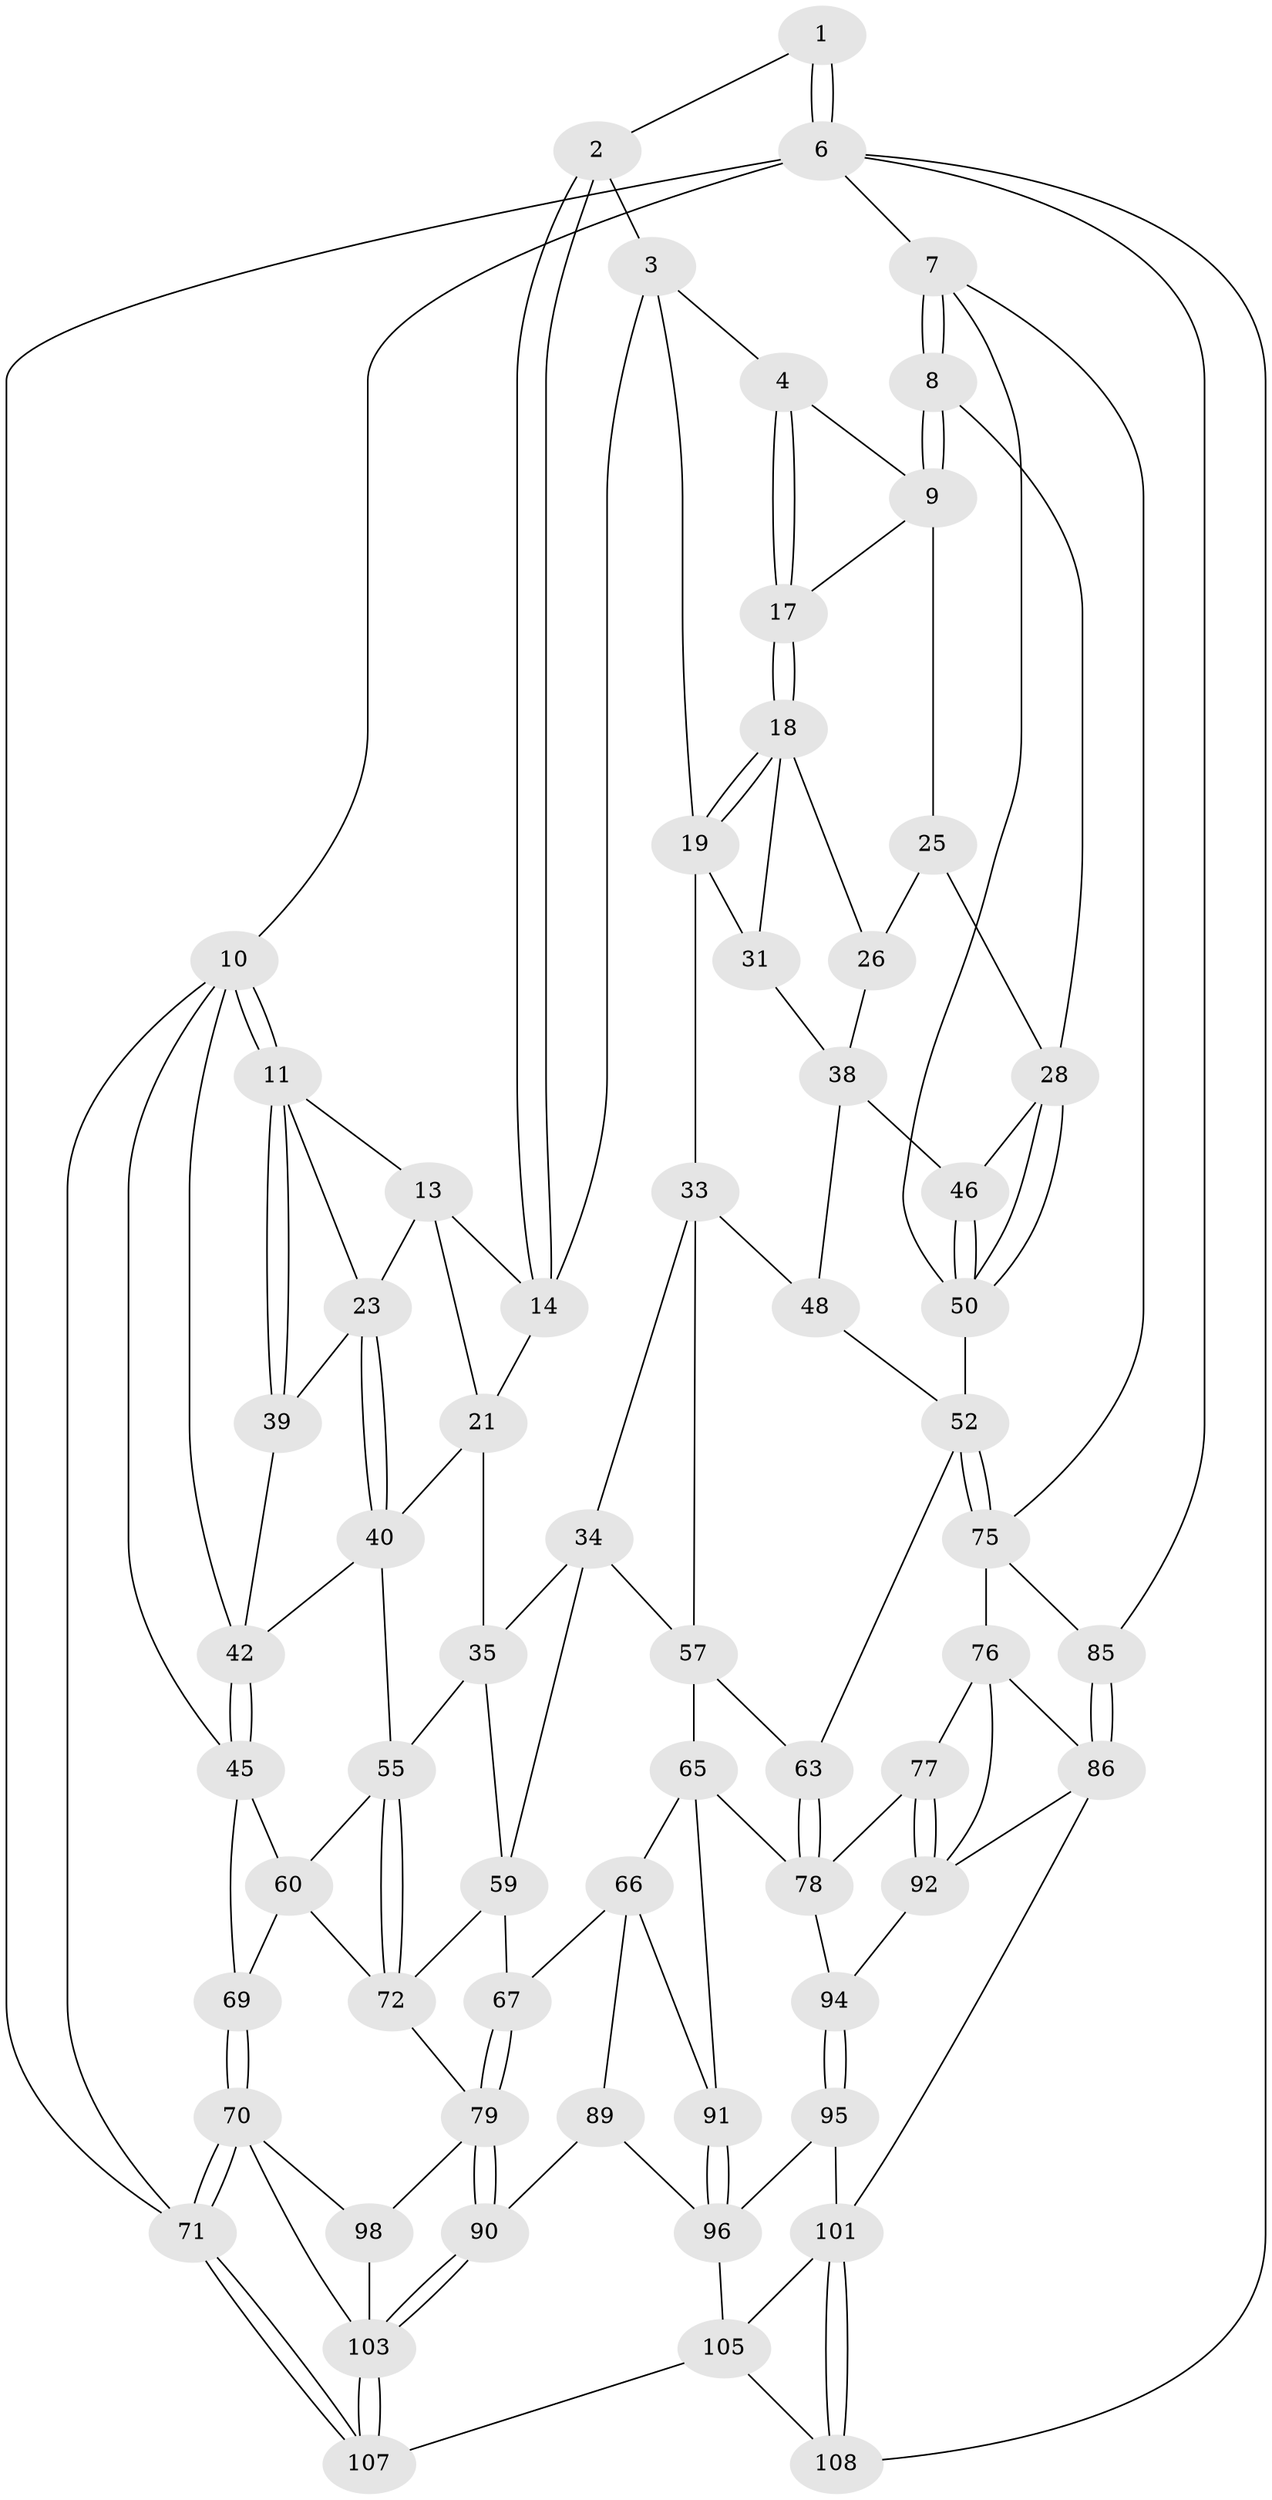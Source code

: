 // Generated by graph-tools (version 1.1) at 2025/24/03/03/25 07:24:33]
// undirected, 65 vertices, 147 edges
graph export_dot {
graph [start="1"]
  node [color=gray90,style=filled];
  1 [pos="+0.7547508487564091+0"];
  2 [pos="+0.4428631071428155+0"];
  3 [pos="+0.5603748817560567+0.026097644710991314",super="+15"];
  4 [pos="+0.6205510297400877+0.07053730598807499",super="+5"];
  6 [pos="+1+0",super="+84"];
  7 [pos="+1+0.16694860141231763",super="+62"];
  8 [pos="+1+0.1836317579628423"];
  9 [pos="+0.7645628137151609+0.03006265260218877",super="+20"];
  10 [pos="+0+0",super="+44"];
  11 [pos="+0+0",super="+12"];
  13 [pos="+0.20491891533203654+0",super="+22"];
  14 [pos="+0.43265264407048115+0",super="+16"];
  17 [pos="+0.6547507281952022+0.12110544387712997"];
  18 [pos="+0.6216822573885138+0.16027963110506685",super="+27"];
  19 [pos="+0.568278172893955+0.18264929638895844",super="+32"];
  21 [pos="+0.405412821411164+0.17995882431433022",super="+36"];
  23 [pos="+0.22810480784425996+0.2245947439392543",super="+24"];
  25 [pos="+0.7698322945320483+0.1437748568625289",super="+30"];
  26 [pos="+0.7258089085772272+0.20925647452763244",super="+37"];
  28 [pos="+1+0.21736089150254284",super="+29"];
  31 [pos="+0.6829857394742471+0.29771460264026484"];
  33 [pos="+0.5274968646636753+0.32851055336330504",super="+49"];
  34 [pos="+0.4931976995636422+0.34870052326751466",super="+58"];
  35 [pos="+0.4075045404982798+0.34274610445001297",super="+54"];
  38 [pos="+0.7159317556063876+0.3106728939935865",super="+47"];
  39 [pos="+0.07522235997054938+0.21226177678319127"];
  40 [pos="+0.23647319578226986+0.26601368830254896",super="+41"];
  42 [pos="+0.07584740184924765+0.2514597367033862",super="+43"];
  45 [pos="+0+0.38744917193584727",super="+61"];
  46 [pos="+0.7996327178980248+0.34731961542251116"];
  48 [pos="+0.6948395035366368+0.4299356032997524"];
  50 [pos="+0.8721338084387581+0.45312889313297994",super="+51"];
  52 [pos="+0.8466065745068136+0.5221999026023303",super="+53"];
  55 [pos="+0.1975051824803062+0.46309455531872734",super="+56"];
  57 [pos="+0.5554755618072312+0.4808618936253117",super="+64"];
  59 [pos="+0.3903644619347919+0.5338086894452237",super="+68"];
  60 [pos="+0.1029080655030578+0.43140891101267403",super="+74"];
  63 [pos="+0.6586193221437071+0.5650775029011582"];
  65 [pos="+0.5112373543236424+0.6165305020757134",super="+83"];
  66 [pos="+0.5001514074948941+0.6205225724865474",super="+88"];
  67 [pos="+0.40183994739092715+0.5665504257238533"];
  69 [pos="+0+0.683626097133366"];
  70 [pos="+0+0.7374420473874187",super="+99"];
  71 [pos="+0+1"];
  72 [pos="+0.24276812728685895+0.5327021097895975",super="+73"];
  75 [pos="+0.8590928774271892+0.548471791915944",super="+81"];
  76 [pos="+0.8514747407601232+0.5731837770157008",super="+87"];
  77 [pos="+0.7262051815791992+0.6732476167685659"];
  78 [pos="+0.7085308035612161+0.6785242710914091",super="+82"];
  79 [pos="+0.2519655939909116+0.7520388493316207",super="+80"];
  85 [pos="+1+0.9925664407272972"];
  86 [pos="+1+0.904479574949946",super="+97"];
  89 [pos="+0.3994129326668207+0.8236086456157877"];
  90 [pos="+0.3419072383219922+0.8161514120608796"];
  91 [pos="+0.6082000283178449+0.7711459841538875"];
  92 [pos="+0.8297459752131243+0.7422031511165227",super="+93"];
  94 [pos="+0.7342533002201656+0.8078633328574661"];
  95 [pos="+0.6447472973233357+0.8489268204446632"];
  96 [pos="+0.6224705045030207+0.8262279396790495",super="+100"];
  98 [pos="+0.19721213714502875+0.7821887507754376"];
  101 [pos="+0.751949440587827+1",super="+102"];
  103 [pos="+0.15439454803239674+1",super="+104"];
  105 [pos="+0.4596866869514299+0.936283663186813",super="+106"];
  107 [pos="+0.1418833162371241+1"];
  108 [pos="+0.7903112566701112+1"];
  1 -- 2;
  1 -- 6;
  1 -- 6;
  2 -- 3;
  2 -- 14;
  2 -- 14;
  3 -- 4;
  3 -- 19;
  3 -- 14;
  4 -- 17;
  4 -- 17;
  4 -- 9;
  6 -- 7;
  6 -- 10;
  6 -- 108;
  6 -- 85;
  6 -- 71;
  7 -- 8;
  7 -- 8;
  7 -- 50;
  7 -- 75;
  8 -- 9;
  8 -- 9;
  8 -- 28;
  9 -- 17;
  9 -- 25;
  10 -- 11;
  10 -- 11;
  10 -- 71;
  10 -- 45;
  10 -- 42;
  11 -- 39;
  11 -- 39;
  11 -- 13;
  11 -- 23;
  13 -- 14;
  13 -- 21;
  13 -- 23;
  14 -- 21;
  17 -- 18;
  17 -- 18;
  18 -- 19;
  18 -- 19;
  18 -- 26;
  18 -- 31;
  19 -- 33;
  19 -- 31;
  21 -- 40;
  21 -- 35;
  23 -- 40;
  23 -- 40;
  23 -- 39;
  25 -- 26 [weight=2];
  25 -- 28;
  26 -- 38;
  28 -- 50;
  28 -- 50;
  28 -- 46;
  31 -- 38;
  33 -- 34;
  33 -- 48;
  33 -- 57;
  34 -- 35;
  34 -- 57;
  34 -- 59;
  35 -- 59;
  35 -- 55;
  38 -- 48;
  38 -- 46;
  39 -- 42;
  40 -- 42;
  40 -- 55;
  42 -- 45;
  42 -- 45;
  45 -- 69;
  45 -- 60;
  46 -- 50;
  46 -- 50;
  48 -- 52;
  50 -- 52;
  52 -- 75;
  52 -- 75;
  52 -- 63;
  55 -- 72;
  55 -- 72;
  55 -- 60;
  57 -- 65;
  57 -- 63;
  59 -- 72;
  59 -- 67;
  60 -- 72;
  60 -- 69;
  63 -- 78;
  63 -- 78;
  65 -- 66;
  65 -- 91;
  65 -- 78;
  66 -- 67;
  66 -- 89;
  66 -- 91;
  67 -- 79;
  67 -- 79;
  69 -- 70;
  69 -- 70;
  70 -- 71;
  70 -- 71;
  70 -- 98;
  70 -- 103;
  71 -- 107;
  71 -- 107;
  72 -- 79;
  75 -- 76;
  75 -- 85;
  76 -- 77;
  76 -- 86;
  76 -- 92;
  77 -- 78;
  77 -- 92;
  77 -- 92;
  78 -- 94;
  79 -- 90;
  79 -- 90;
  79 -- 98;
  85 -- 86;
  85 -- 86;
  86 -- 101;
  86 -- 92;
  89 -- 90;
  89 -- 96;
  90 -- 103;
  90 -- 103;
  91 -- 96;
  91 -- 96;
  92 -- 94;
  94 -- 95;
  94 -- 95;
  95 -- 96;
  95 -- 101;
  96 -- 105;
  98 -- 103;
  101 -- 108;
  101 -- 108;
  101 -- 105;
  103 -- 107;
  103 -- 107;
  105 -- 107;
  105 -- 108;
}
